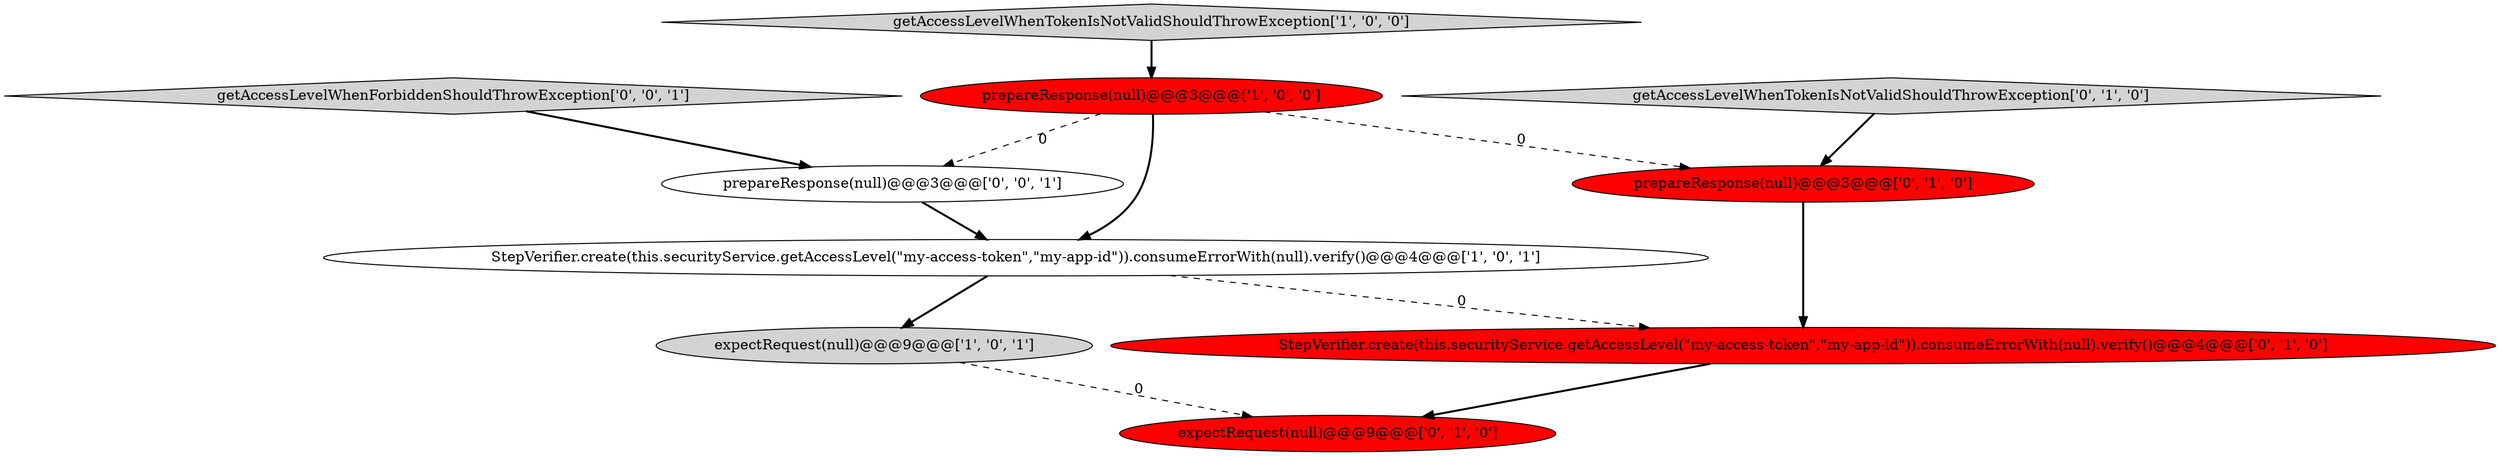 digraph {
2 [style = filled, label = "StepVerifier.create(this.securityService.getAccessLevel(\"my-access-token\",\"my-app-id\")).consumeErrorWith(null).verify()@@@4@@@['1', '0', '1']", fillcolor = white, shape = ellipse image = "AAA0AAABBB1BBB"];
8 [style = filled, label = "prepareResponse(null)@@@3@@@['0', '0', '1']", fillcolor = white, shape = ellipse image = "AAA0AAABBB3BBB"];
4 [style = filled, label = "prepareResponse(null)@@@3@@@['0', '1', '0']", fillcolor = red, shape = ellipse image = "AAA1AAABBB2BBB"];
0 [style = filled, label = "getAccessLevelWhenTokenIsNotValidShouldThrowException['1', '0', '0']", fillcolor = lightgray, shape = diamond image = "AAA0AAABBB1BBB"];
3 [style = filled, label = "expectRequest(null)@@@9@@@['1', '0', '1']", fillcolor = lightgray, shape = ellipse image = "AAA0AAABBB1BBB"];
9 [style = filled, label = "getAccessLevelWhenForbiddenShouldThrowException['0', '0', '1']", fillcolor = lightgray, shape = diamond image = "AAA0AAABBB3BBB"];
1 [style = filled, label = "prepareResponse(null)@@@3@@@['1', '0', '0']", fillcolor = red, shape = ellipse image = "AAA1AAABBB1BBB"];
7 [style = filled, label = "getAccessLevelWhenTokenIsNotValidShouldThrowException['0', '1', '0']", fillcolor = lightgray, shape = diamond image = "AAA0AAABBB2BBB"];
6 [style = filled, label = "expectRequest(null)@@@9@@@['0', '1', '0']", fillcolor = red, shape = ellipse image = "AAA1AAABBB2BBB"];
5 [style = filled, label = "StepVerifier.create(this.securityService.getAccessLevel(\"my-access-token\",\"my-app-id\")).consumeErrorWith(null).verify()@@@4@@@['0', '1', '0']", fillcolor = red, shape = ellipse image = "AAA1AAABBB2BBB"];
1->4 [style = dashed, label="0"];
1->8 [style = dashed, label="0"];
2->5 [style = dashed, label="0"];
1->2 [style = bold, label=""];
3->6 [style = dashed, label="0"];
7->4 [style = bold, label=""];
5->6 [style = bold, label=""];
8->2 [style = bold, label=""];
9->8 [style = bold, label=""];
4->5 [style = bold, label=""];
0->1 [style = bold, label=""];
2->3 [style = bold, label=""];
}
